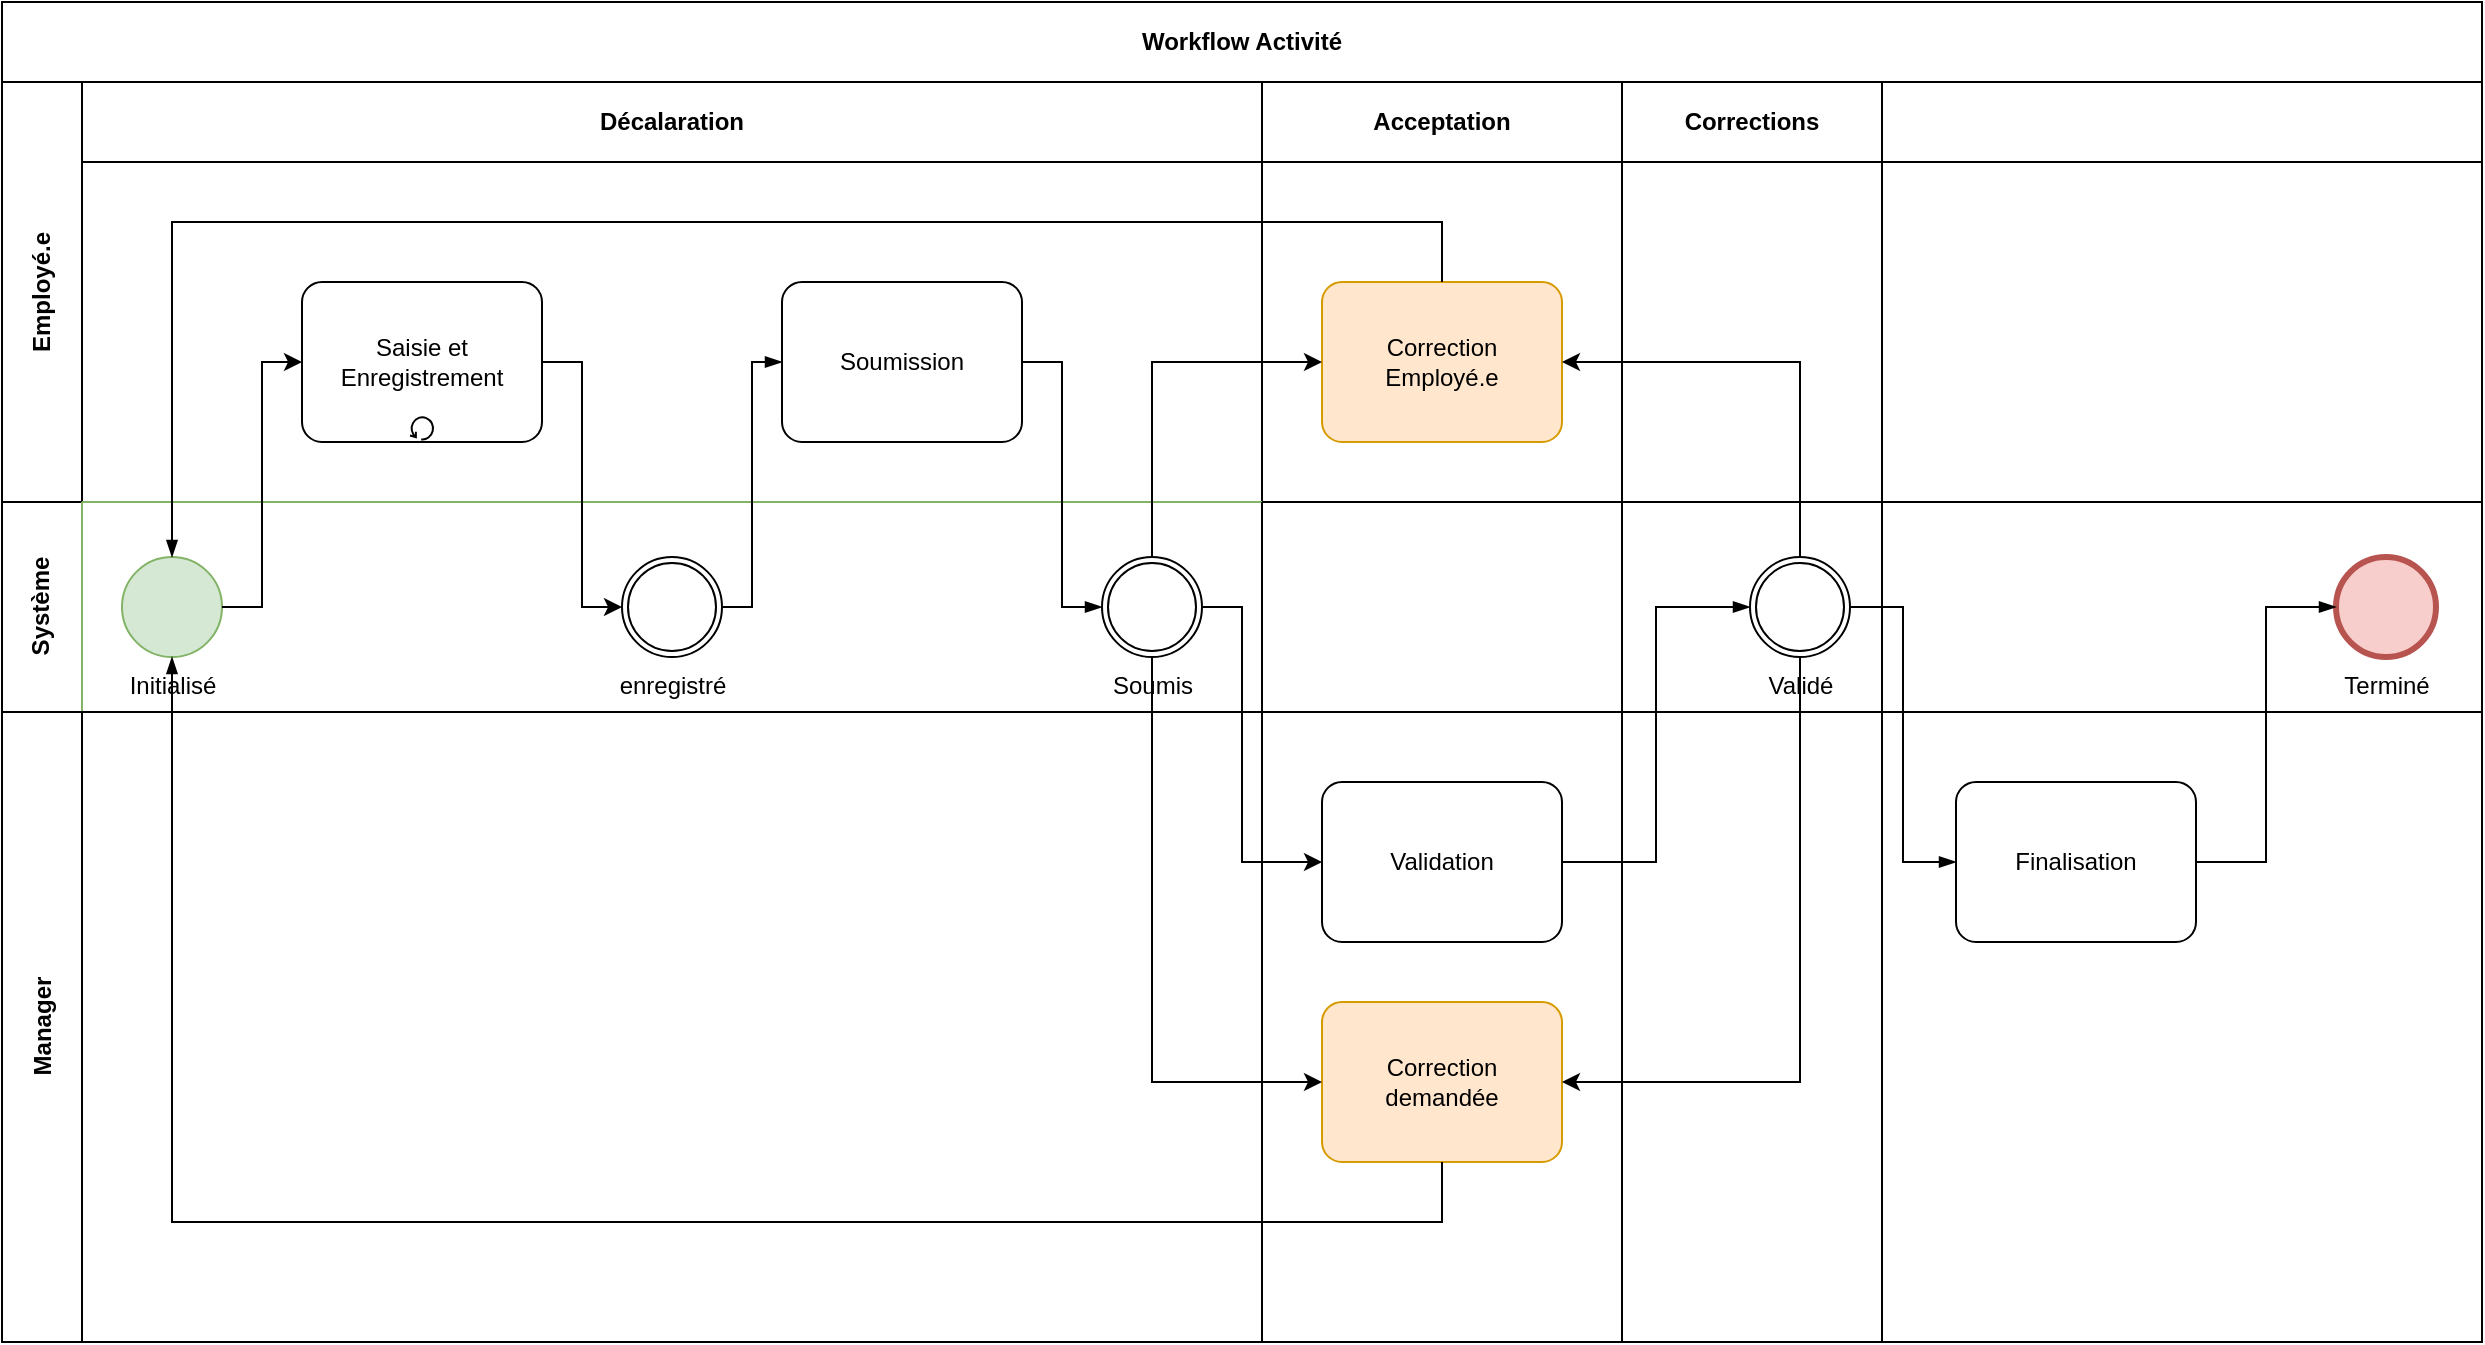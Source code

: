 <mxfile version="16.1.2" type="github">
  <diagram id="8MAGO7haqK6ek7z3_LDT" name="Page-1">
    <mxGraphModel dx="1426" dy="794" grid="1" gridSize="10" guides="1" tooltips="1" connect="1" arrows="1" fold="1" page="1" pageScale="1" pageWidth="1169" pageHeight="827" math="0" shadow="0">
      <root>
        <mxCell id="0" />
        <mxCell id="1" parent="0" />
        <mxCell id="12r6SfNr3O9a51ruKMN_-2" value="Workflow Activité" style="shape=table;childLayout=tableLayout;rowLines=0;columnLines=0;startSize=40;html=1;whiteSpace=wrap;collapsible=0;recursiveResize=0;expand=0;pointerEvents=0;fontStyle=1;align=center;" parent="1" vertex="1">
          <mxGeometry x="10" y="10" width="1240" height="670" as="geometry" />
        </mxCell>
        <mxCell id="12r6SfNr3O9a51ruKMN_-3" value="Employé.e" style="swimlane;horizontal=0;points=[[0,0.5],[1,0.5]];portConstraint=eastwest;startSize=40;html=1;whiteSpace=wrap;collapsible=0;recursiveResize=0;expand=0;pointerEvents=0;fontStyle=1" parent="12r6SfNr3O9a51ruKMN_-2" vertex="1">
          <mxGeometry y="40" width="1240" height="210" as="geometry" />
        </mxCell>
        <mxCell id="12r6SfNr3O9a51ruKMN_-4" value="Décalaration" style="swimlane;connectable=0;startSize=40;html=1;whiteSpace=wrap;collapsible=0;recursiveResize=0;expand=0;pointerEvents=0;" parent="12r6SfNr3O9a51ruKMN_-3" vertex="1">
          <mxGeometry x="40" width="590" height="210" as="geometry">
            <mxRectangle width="590" height="210" as="alternateBounds" />
          </mxGeometry>
        </mxCell>
        <mxCell id="12r6SfNr3O9a51ruKMN_-15" value="Saisie et Enregistrement" style="points=[[0.25,0,0],[0.5,0,0],[0.75,0,0],[1,0.25,0],[1,0.5,0],[1,0.75,0],[0.75,1,0],[0.5,1,0],[0.25,1,0],[0,0.75,0],[0,0.5,0],[0,0.25,0]];shape=mxgraph.bpmn.task;whiteSpace=wrap;rectStyle=rounded;size=10;taskMarker=abstract;isLoopStandard=1;" parent="12r6SfNr3O9a51ruKMN_-4" vertex="1">
          <mxGeometry x="110" y="100" width="120" height="80" as="geometry" />
        </mxCell>
        <mxCell id="12r6SfNr3O9a51ruKMN_-28" value="Soumission" style="points=[[0.25,0,0],[0.5,0,0],[0.75,0,0],[1,0.25,0],[1,0.5,0],[1,0.75,0],[0.75,1,0],[0.5,1,0],[0.25,1,0],[0,0.75,0],[0,0.5,0],[0,0.25,0]];shape=mxgraph.bpmn.task;whiteSpace=wrap;rectStyle=rounded;size=10;taskMarker=abstract;" parent="12r6SfNr3O9a51ruKMN_-4" vertex="1">
          <mxGeometry x="350" y="100" width="120" height="80" as="geometry" />
        </mxCell>
        <mxCell id="12r6SfNr3O9a51ruKMN_-5" value="Acceptation" style="swimlane;connectable=0;startSize=40;html=1;whiteSpace=wrap;collapsible=0;recursiveResize=0;expand=0;pointerEvents=0;" parent="12r6SfNr3O9a51ruKMN_-3" vertex="1">
          <mxGeometry x="630" width="180" height="210" as="geometry">
            <mxRectangle width="180" height="210" as="alternateBounds" />
          </mxGeometry>
        </mxCell>
        <mxCell id="12r6SfNr3O9a51ruKMN_-38" value="Correction&#xa;Employé.e" style="points=[[0.25,0,0],[0.5,0,0],[0.75,0,0],[1,0.25,0],[1,0.5,0],[1,0.75,0],[0.75,1,0],[0.5,1,0],[0.25,1,0],[0,0.75,0],[0,0.5,0],[0,0.25,0]];shape=mxgraph.bpmn.task;whiteSpace=wrap;rectStyle=rounded;size=10;taskMarker=abstract;fillColor=#ffe6cc;strokeColor=#d79b00;" parent="12r6SfNr3O9a51ruKMN_-5" vertex="1">
          <mxGeometry x="30" y="100" width="120" height="80" as="geometry" />
        </mxCell>
        <mxCell id="12r6SfNr3O9a51ruKMN_-6" value="Corrections" style="swimlane;connectable=0;startSize=40;html=1;whiteSpace=wrap;collapsible=0;recursiveResize=0;expand=0;pointerEvents=0;" parent="12r6SfNr3O9a51ruKMN_-3" vertex="1">
          <mxGeometry x="810" width="130" height="210" as="geometry">
            <mxRectangle width="130" height="210" as="alternateBounds" />
          </mxGeometry>
        </mxCell>
        <mxCell id="cFGWETprll8Gd9LwQhcS-9" style="swimlane;connectable=0;startSize=40;html=1;whiteSpace=wrap;collapsible=0;recursiveResize=0;expand=0;pointerEvents=0;" vertex="1" parent="12r6SfNr3O9a51ruKMN_-3">
          <mxGeometry x="940" width="300" height="210" as="geometry">
            <mxRectangle width="300" height="210" as="alternateBounds" />
          </mxGeometry>
        </mxCell>
        <mxCell id="12r6SfNr3O9a51ruKMN_-7" value="Système" style="swimlane;horizontal=0;points=[[0,0.5],[1,0.5]];portConstraint=eastwest;startSize=40;html=1;whiteSpace=wrap;collapsible=0;recursiveResize=0;expand=0;pointerEvents=0;" parent="12r6SfNr3O9a51ruKMN_-2" vertex="1">
          <mxGeometry y="250" width="1240" height="105" as="geometry" />
        </mxCell>
        <mxCell id="12r6SfNr3O9a51ruKMN_-8" value="" style="swimlane;connectable=0;startSize=0;html=1;whiteSpace=wrap;collapsible=0;recursiveResize=0;expand=0;pointerEvents=0;fillColor=#d5e8d4;strokeColor=#82b366;" parent="12r6SfNr3O9a51ruKMN_-7" vertex="1">
          <mxGeometry x="40" width="590" height="105" as="geometry">
            <mxRectangle width="590" height="105" as="alternateBounds" />
          </mxGeometry>
        </mxCell>
        <mxCell id="cFGWETprll8Gd9LwQhcS-16" value="enregistré" style="points=[[0.145,0.145,0],[0.5,0,0],[0.855,0.145,0],[1,0.5,0],[0.855,0.855,0],[0.5,1,0],[0.145,0.855,0],[0,0.5,0]];shape=mxgraph.bpmn.event;html=1;verticalLabelPosition=bottom;labelBackgroundColor=#ffffff;verticalAlign=top;align=center;perimeter=ellipsePerimeter;outlineConnect=0;aspect=fixed;outline=throwing;symbol=general;" vertex="1" parent="12r6SfNr3O9a51ruKMN_-8">
          <mxGeometry x="270" y="27.5" width="50" height="50" as="geometry" />
        </mxCell>
        <mxCell id="cFGWETprll8Gd9LwQhcS-15" value="Initialisé" style="points=[[0.145,0.145,0],[0.5,0,0],[0.855,0.145,0],[1,0.5,0],[0.855,0.855,0],[0.5,1,0],[0.145,0.855,0],[0,0.5,0]];shape=mxgraph.bpmn.event;html=1;verticalLabelPosition=bottom;labelBackgroundColor=#ffffff;verticalAlign=top;align=center;perimeter=ellipsePerimeter;outlineConnect=0;aspect=fixed;outline=standard;symbol=general;fillColor=#d5e8d4;strokeColor=#82b366;" vertex="1" parent="12r6SfNr3O9a51ruKMN_-8">
          <mxGeometry x="20" y="27.5" width="50" height="50" as="geometry" />
        </mxCell>
        <mxCell id="cFGWETprll8Gd9LwQhcS-18" value="Soumis" style="points=[[0.145,0.145,0],[0.5,0,0],[0.855,0.145,0],[1,0.5,0],[0.855,0.855,0],[0.5,1,0],[0.145,0.855,0],[0,0.5,0]];shape=mxgraph.bpmn.event;html=1;verticalLabelPosition=bottom;labelBackgroundColor=#ffffff;verticalAlign=top;align=center;perimeter=ellipsePerimeter;outlineConnect=0;aspect=fixed;outline=throwing;symbol=general;" vertex="1" parent="12r6SfNr3O9a51ruKMN_-8">
          <mxGeometry x="510" y="27.5" width="50" height="50" as="geometry" />
        </mxCell>
        <mxCell id="12r6SfNr3O9a51ruKMN_-9" value="" style="swimlane;connectable=0;startSize=0;html=1;whiteSpace=wrap;collapsible=0;recursiveResize=0;expand=0;pointerEvents=0;" parent="12r6SfNr3O9a51ruKMN_-7" vertex="1">
          <mxGeometry x="630" width="180" height="105" as="geometry">
            <mxRectangle width="180" height="105" as="alternateBounds" />
          </mxGeometry>
        </mxCell>
        <mxCell id="12r6SfNr3O9a51ruKMN_-10" value="" style="swimlane;connectable=0;startSize=0;html=1;whiteSpace=wrap;collapsible=0;recursiveResize=0;expand=0;pointerEvents=0;" parent="12r6SfNr3O9a51ruKMN_-7" vertex="1">
          <mxGeometry x="810" width="130" height="105" as="geometry">
            <mxRectangle width="130" height="105" as="alternateBounds" />
          </mxGeometry>
        </mxCell>
        <mxCell id="cFGWETprll8Gd9LwQhcS-19" value="Validé" style="points=[[0.145,0.145,0],[0.5,0,0],[0.855,0.145,0],[1,0.5,0],[0.855,0.855,0],[0.5,1,0],[0.145,0.855,0],[0,0.5,0]];shape=mxgraph.bpmn.event;html=1;verticalLabelPosition=bottom;labelBackgroundColor=#ffffff;verticalAlign=top;align=center;perimeter=ellipsePerimeter;outlineConnect=0;aspect=fixed;outline=throwing;symbol=general;" vertex="1" parent="12r6SfNr3O9a51ruKMN_-10">
          <mxGeometry x="64" y="27.5" width="50" height="50" as="geometry" />
        </mxCell>
        <mxCell id="cFGWETprll8Gd9LwQhcS-10" style="swimlane;connectable=0;startSize=0;html=1;whiteSpace=wrap;collapsible=0;recursiveResize=0;expand=0;pointerEvents=0;" vertex="1" parent="12r6SfNr3O9a51ruKMN_-7">
          <mxGeometry x="940" width="300" height="105" as="geometry">
            <mxRectangle width="300" height="105" as="alternateBounds" />
          </mxGeometry>
        </mxCell>
        <mxCell id="cFGWETprll8Gd9LwQhcS-17" value="Terminé" style="points=[[0.145,0.145,0],[0.5,0,0],[0.855,0.145,0],[1,0.5,0],[0.855,0.855,0],[0.5,1,0],[0.145,0.855,0],[0,0.5,0]];shape=mxgraph.bpmn.event;html=1;verticalLabelPosition=bottom;labelBackgroundColor=#ffffff;verticalAlign=top;align=center;perimeter=ellipsePerimeter;outlineConnect=0;aspect=fixed;outline=end;symbol=terminate2;fillColor=#f8cecc;strokeColor=#b85450;" vertex="1" parent="cFGWETprll8Gd9LwQhcS-10">
          <mxGeometry x="227" y="27.5" width="50" height="50" as="geometry" />
        </mxCell>
        <mxCell id="12r6SfNr3O9a51ruKMN_-11" value="Manager" style="swimlane;horizontal=0;points=[[0,0.5],[1,0.5]];portConstraint=eastwest;startSize=40;html=1;whiteSpace=wrap;collapsible=0;recursiveResize=0;expand=0;pointerEvents=0;" parent="12r6SfNr3O9a51ruKMN_-2" vertex="1">
          <mxGeometry y="355" width="1240" height="315" as="geometry" />
        </mxCell>
        <mxCell id="12r6SfNr3O9a51ruKMN_-12" value="" style="swimlane;connectable=0;startSize=0;html=1;whiteSpace=wrap;collapsible=0;recursiveResize=0;expand=0;pointerEvents=0;" parent="12r6SfNr3O9a51ruKMN_-11" vertex="1">
          <mxGeometry x="40" width="590" height="315" as="geometry">
            <mxRectangle width="590" height="315" as="alternateBounds" />
          </mxGeometry>
        </mxCell>
        <mxCell id="12r6SfNr3O9a51ruKMN_-13" value="" style="swimlane;connectable=0;startSize=0;html=1;whiteSpace=wrap;collapsible=0;recursiveResize=0;expand=0;pointerEvents=0;" parent="12r6SfNr3O9a51ruKMN_-11" vertex="1">
          <mxGeometry x="630" width="180" height="315" as="geometry">
            <mxRectangle width="180" height="315" as="alternateBounds" />
          </mxGeometry>
        </mxCell>
        <mxCell id="12r6SfNr3O9a51ruKMN_-32" value="Validation" style="points=[[0.25,0,0],[0.5,0,0],[0.75,0,0],[1,0.25,0],[1,0.5,0],[1,0.75,0],[0.75,1,0],[0.5,1,0],[0.25,1,0],[0,0.75,0],[0,0.5,0],[0,0.25,0]];shape=mxgraph.bpmn.task;whiteSpace=wrap;rectStyle=rounded;size=10;taskMarker=abstract;" parent="12r6SfNr3O9a51ruKMN_-13" vertex="1">
          <mxGeometry x="30" y="35" width="120" height="80" as="geometry" />
        </mxCell>
        <mxCell id="12r6SfNr3O9a51ruKMN_-33" value="Correction&#xa;demandée" style="points=[[0.25,0,0],[0.5,0,0],[0.75,0,0],[1,0.25,0],[1,0.5,0],[1,0.75,0],[0.75,1,0],[0.5,1,0],[0.25,1,0],[0,0.75,0],[0,0.5,0],[0,0.25,0]];shape=mxgraph.bpmn.task;whiteSpace=wrap;rectStyle=rounded;size=10;taskMarker=abstract;fillColor=#ffe6cc;strokeColor=#d79b00;" parent="12r6SfNr3O9a51ruKMN_-13" vertex="1">
          <mxGeometry x="30" y="145" width="120" height="80" as="geometry" />
        </mxCell>
        <mxCell id="12r6SfNr3O9a51ruKMN_-14" value="" style="swimlane;connectable=0;startSize=0;html=1;whiteSpace=wrap;collapsible=0;recursiveResize=0;expand=0;pointerEvents=0;" parent="12r6SfNr3O9a51ruKMN_-11" vertex="1">
          <mxGeometry x="810" width="130" height="315" as="geometry">
            <mxRectangle width="130" height="315" as="alternateBounds" />
          </mxGeometry>
        </mxCell>
        <mxCell id="cFGWETprll8Gd9LwQhcS-11" style="swimlane;connectable=0;startSize=0;html=1;whiteSpace=wrap;collapsible=0;recursiveResize=0;expand=0;pointerEvents=0;" vertex="1" parent="12r6SfNr3O9a51ruKMN_-11">
          <mxGeometry x="940" width="300" height="315" as="geometry">
            <mxRectangle width="300" height="315" as="alternateBounds" />
          </mxGeometry>
        </mxCell>
        <mxCell id="cFGWETprll8Gd9LwQhcS-1" value="Finalisation" style="points=[[0.25,0,0],[0.5,0,0],[0.75,0,0],[1,0.25,0],[1,0.5,0],[1,0.75,0],[0.75,1,0],[0.5,1,0],[0.25,1,0],[0,0.75,0],[0,0.5,0],[0,0.25,0]];shape=mxgraph.bpmn.task;whiteSpace=wrap;rectStyle=rounded;size=10;taskMarker=abstract;" vertex="1" parent="cFGWETprll8Gd9LwQhcS-11">
          <mxGeometry x="37" y="35" width="120" height="80" as="geometry" />
        </mxCell>
        <mxCell id="12r6SfNr3O9a51ruKMN_-31" style="edgeStyle=orthogonalEdgeStyle;rounded=0;orthogonalLoop=1;jettySize=auto;html=1;exitX=1;exitY=0.5;exitDx=0;exitDy=0;exitPerimeter=0;entryX=0;entryY=0.5;entryDx=0;entryDy=0;entryPerimeter=0;" parent="12r6SfNr3O9a51ruKMN_-2" source="12r6SfNr3O9a51ruKMN_-15" target="cFGWETprll8Gd9LwQhcS-16" edge="1">
          <mxGeometry relative="1" as="geometry" />
        </mxCell>
        <mxCell id="12r6SfNr3O9a51ruKMN_-30" style="edgeStyle=orthogonalEdgeStyle;rounded=0;orthogonalLoop=1;jettySize=auto;html=1;exitX=1;exitY=0.5;exitDx=0;exitDy=0;exitPerimeter=0;entryX=0;entryY=0.5;entryDx=0;entryDy=0;entryPerimeter=0;" parent="12r6SfNr3O9a51ruKMN_-2" source="cFGWETprll8Gd9LwQhcS-15" target="12r6SfNr3O9a51ruKMN_-15" edge="1">
          <mxGeometry relative="1" as="geometry" />
        </mxCell>
        <mxCell id="cFGWETprll8Gd9LwQhcS-21" value="" style="edgeStyle=elbowEdgeStyle;fontSize=12;html=1;endArrow=blockThin;endFill=1;rounded=0;entryX=0;entryY=0.5;entryDx=0;entryDy=0;entryPerimeter=0;exitX=1;exitY=0.5;exitDx=0;exitDy=0;exitPerimeter=0;" edge="1" parent="12r6SfNr3O9a51ruKMN_-2" source="12r6SfNr3O9a51ruKMN_-28" target="cFGWETprll8Gd9LwQhcS-18">
          <mxGeometry width="160" relative="1" as="geometry">
            <mxPoint x="430" y="696" as="sourcePoint" />
            <mxPoint x="300" y="731.0" as="targetPoint" />
            <Array as="points" />
          </mxGeometry>
        </mxCell>
        <mxCell id="cFGWETprll8Gd9LwQhcS-26" value="" style="edgeStyle=elbowEdgeStyle;fontSize=12;html=1;endArrow=blockThin;endFill=1;rounded=0;exitX=1;exitY=0.5;exitDx=0;exitDy=0;exitPerimeter=0;" edge="1" parent="12r6SfNr3O9a51ruKMN_-2" source="cFGWETprll8Gd9LwQhcS-16" target="12r6SfNr3O9a51ruKMN_-28">
          <mxGeometry width="160" relative="1" as="geometry">
            <mxPoint x="500" y="190" as="sourcePoint" />
            <mxPoint x="535" y="312.5" as="targetPoint" />
            <Array as="points" />
          </mxGeometry>
        </mxCell>
        <mxCell id="cFGWETprll8Gd9LwQhcS-3" value="" style="edgeStyle=elbowEdgeStyle;fontSize=12;html=1;endArrow=blockThin;endFill=1;rounded=0;entryX=0.5;entryY=0;entryDx=0;entryDy=0;entryPerimeter=0;exitX=0.5;exitY=0;exitDx=0;exitDy=0;exitPerimeter=0;" edge="1" parent="12r6SfNr3O9a51ruKMN_-2" source="12r6SfNr3O9a51ruKMN_-38" target="cFGWETprll8Gd9LwQhcS-15">
          <mxGeometry width="160" relative="1" as="geometry">
            <mxPoint x="640" y="425" as="sourcePoint" />
            <mxPoint x="770" y="230" as="targetPoint" />
            <Array as="points">
              <mxPoint x="490" y="110" />
            </Array>
          </mxGeometry>
        </mxCell>
        <mxCell id="cFGWETprll8Gd9LwQhcS-24" value="" style="edgeStyle=orthogonalEdgeStyle;rounded=0;orthogonalLoop=1;jettySize=auto;html=1;entryX=0;entryY=0.5;entryDx=0;entryDy=0;entryPerimeter=0;" edge="1" parent="12r6SfNr3O9a51ruKMN_-2" source="cFGWETprll8Gd9LwQhcS-18" target="12r6SfNr3O9a51ruKMN_-38">
          <mxGeometry relative="1" as="geometry">
            <Array as="points">
              <mxPoint x="575" y="180" />
            </Array>
          </mxGeometry>
        </mxCell>
        <mxCell id="cFGWETprll8Gd9LwQhcS-22" value="" style="edgeStyle=elbowEdgeStyle;fontSize=12;html=1;endArrow=blockThin;endFill=1;rounded=0;entryX=0;entryY=0.5;entryDx=0;entryDy=0;entryPerimeter=0;exitX=1;exitY=0.5;exitDx=0;exitDy=0;exitPerimeter=0;" edge="1" parent="12r6SfNr3O9a51ruKMN_-2" source="12r6SfNr3O9a51ruKMN_-32" target="cFGWETprll8Gd9LwQhcS-19">
          <mxGeometry width="160" relative="1" as="geometry">
            <mxPoint x="570" y="721" as="sourcePoint" />
            <mxPoint x="530" y="731.0" as="targetPoint" />
            <Array as="points" />
          </mxGeometry>
        </mxCell>
        <mxCell id="cFGWETprll8Gd9LwQhcS-25" value="" style="edgeStyle=orthogonalEdgeStyle;rounded=0;orthogonalLoop=1;jettySize=auto;html=1;entryX=1;entryY=0.5;entryDx=0;entryDy=0;entryPerimeter=0;exitX=0.5;exitY=0;exitDx=0;exitDy=0;exitPerimeter=0;" edge="1" parent="12r6SfNr3O9a51ruKMN_-2" source="cFGWETprll8Gd9LwQhcS-19" target="12r6SfNr3O9a51ruKMN_-38">
          <mxGeometry relative="1" as="geometry">
            <mxPoint x="859" y="270" as="sourcePoint" />
            <mxPoint x="325" y="756" as="targetPoint" />
            <Array as="points">
              <mxPoint x="899" y="180" />
            </Array>
          </mxGeometry>
        </mxCell>
        <mxCell id="cFGWETprll8Gd9LwQhcS-28" value="" style="edgeStyle=orthogonalEdgeStyle;rounded=0;orthogonalLoop=1;jettySize=auto;html=1;entryX=0;entryY=0.5;entryDx=0;entryDy=0;entryPerimeter=0;exitX=1;exitY=0.5;exitDx=0;exitDy=0;exitPerimeter=0;" edge="1" parent="12r6SfNr3O9a51ruKMN_-2" source="cFGWETprll8Gd9LwQhcS-18" target="12r6SfNr3O9a51ruKMN_-32">
          <mxGeometry relative="1" as="geometry">
            <mxPoint x="585" y="287.5" as="sourcePoint" />
            <mxPoint x="700" y="230" as="targetPoint" />
            <Array as="points">
              <mxPoint x="620" y="303" />
              <mxPoint x="620" y="430" />
            </Array>
          </mxGeometry>
        </mxCell>
        <mxCell id="cFGWETprll8Gd9LwQhcS-29" value="" style="edgeStyle=orthogonalEdgeStyle;rounded=0;orthogonalLoop=1;jettySize=auto;html=1;entryX=0;entryY=0.5;entryDx=0;entryDy=0;entryPerimeter=0;exitX=0.5;exitY=1;exitDx=0;exitDy=0;exitPerimeter=0;" edge="1" parent="12r6SfNr3O9a51ruKMN_-2" source="cFGWETprll8Gd9LwQhcS-18" target="12r6SfNr3O9a51ruKMN_-33">
          <mxGeometry relative="1" as="geometry">
            <mxPoint x="610" y="312.5" as="sourcePoint" />
            <mxPoint x="650" y="440" as="targetPoint" />
            <Array as="points">
              <mxPoint x="575" y="540" />
            </Array>
          </mxGeometry>
        </mxCell>
        <mxCell id="cFGWETprll8Gd9LwQhcS-30" value="" style="edgeStyle=orthogonalEdgeStyle;rounded=0;orthogonalLoop=1;jettySize=auto;html=1;entryX=1;entryY=0.5;entryDx=0;entryDy=0;entryPerimeter=0;exitX=0.5;exitY=1;exitDx=0;exitDy=0;exitPerimeter=0;" edge="1" parent="12r6SfNr3O9a51ruKMN_-2" source="cFGWETprll8Gd9LwQhcS-19" target="12r6SfNr3O9a51ruKMN_-33">
          <mxGeometry relative="1" as="geometry">
            <mxPoint x="889" y="287.5" as="sourcePoint" />
            <mxPoint x="770" y="190" as="targetPoint" />
            <Array as="points">
              <mxPoint x="899" y="540" />
            </Array>
          </mxGeometry>
        </mxCell>
        <mxCell id="cFGWETprll8Gd9LwQhcS-31" value="" style="edgeStyle=elbowEdgeStyle;fontSize=12;html=1;endArrow=blockThin;endFill=1;rounded=0;entryX=0.5;entryY=1;entryDx=0;entryDy=0;entryPerimeter=0;exitX=0.5;exitY=1;exitDx=0;exitDy=0;exitPerimeter=0;" edge="1" parent="12r6SfNr3O9a51ruKMN_-2" source="12r6SfNr3O9a51ruKMN_-33" target="cFGWETprll8Gd9LwQhcS-15">
          <mxGeometry width="160" relative="1" as="geometry">
            <mxPoint x="710.0" y="150" as="sourcePoint" />
            <mxPoint x="95" y="287.5" as="targetPoint" />
            <Array as="points">
              <mxPoint x="380" y="610" />
            </Array>
          </mxGeometry>
        </mxCell>
        <mxCell id="cFGWETprll8Gd9LwQhcS-32" value="" style="edgeStyle=elbowEdgeStyle;fontSize=12;html=1;endArrow=blockThin;endFill=1;rounded=0;exitX=1;exitY=0.5;exitDx=0;exitDy=0;exitPerimeter=0;entryX=0;entryY=0.5;entryDx=0;entryDy=0;entryPerimeter=0;" edge="1" parent="12r6SfNr3O9a51ruKMN_-2" source="cFGWETprll8Gd9LwQhcS-19" target="cFGWETprll8Gd9LwQhcS-1">
          <mxGeometry width="160" relative="1" as="geometry">
            <mxPoint x="370" y="312.5" as="sourcePoint" />
            <mxPoint x="400" y="190" as="targetPoint" />
            <Array as="points" />
          </mxGeometry>
        </mxCell>
        <mxCell id="cFGWETprll8Gd9LwQhcS-33" value="" style="edgeStyle=elbowEdgeStyle;fontSize=12;html=1;endArrow=blockThin;endFill=1;rounded=0;exitX=1;exitY=0.5;exitDx=0;exitDy=0;exitPerimeter=0;entryX=0;entryY=0.5;entryDx=0;entryDy=0;entryPerimeter=0;" edge="1" parent="12r6SfNr3O9a51ruKMN_-2" source="cFGWETprll8Gd9LwQhcS-1" target="cFGWETprll8Gd9LwQhcS-17">
          <mxGeometry width="160" relative="1" as="geometry">
            <mxPoint x="934" y="312.5" as="sourcePoint" />
            <mxPoint x="987" y="440" as="targetPoint" />
            <Array as="points" />
          </mxGeometry>
        </mxCell>
      </root>
    </mxGraphModel>
  </diagram>
</mxfile>

